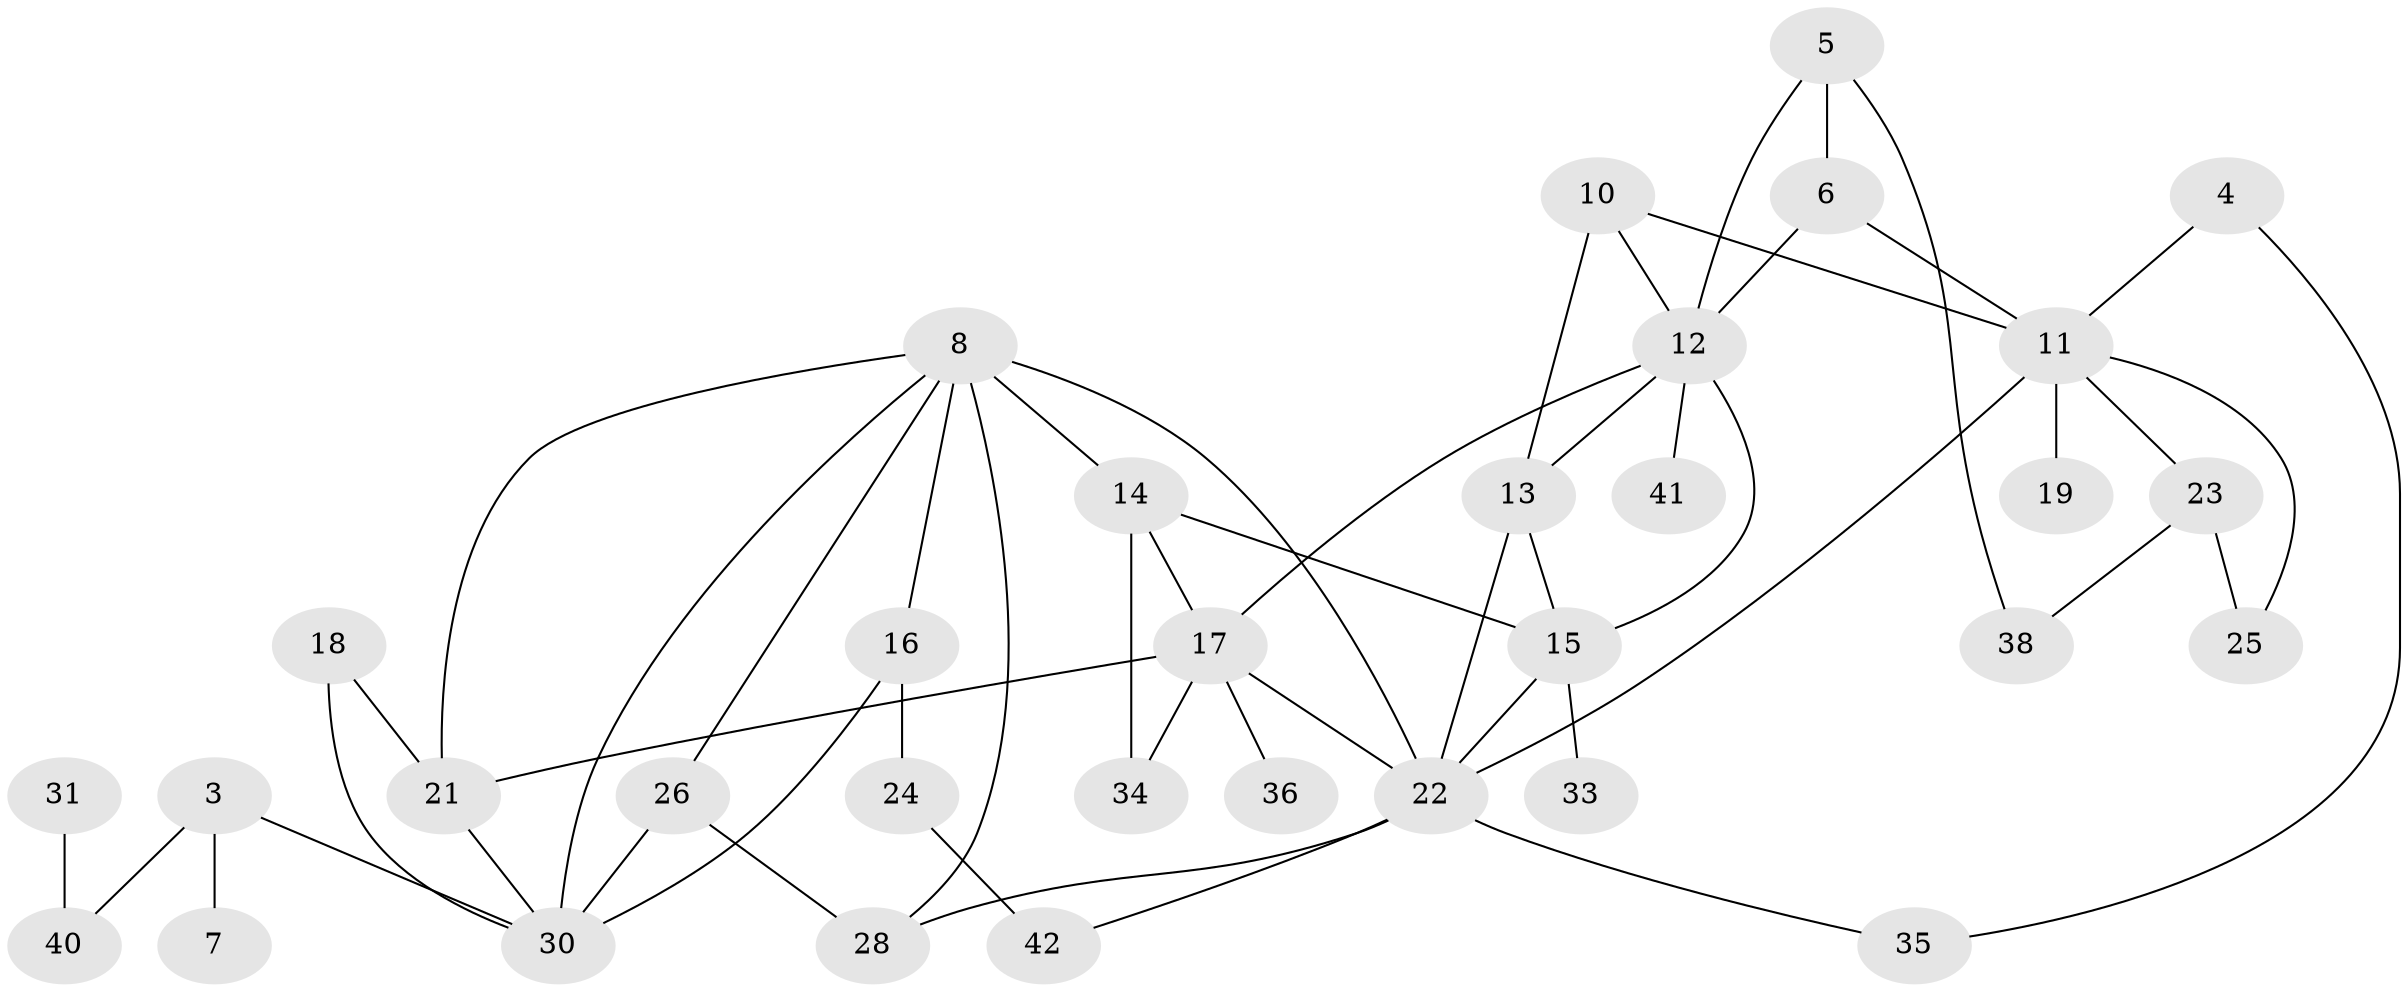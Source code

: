 // original degree distribution, {0: 0.0963855421686747, 5: 0.060240963855421686, 2: 0.3253012048192771, 3: 0.20481927710843373, 1: 0.18072289156626506, 7: 0.012048192771084338, 4: 0.08433734939759036, 6: 0.03614457831325301}
// Generated by graph-tools (version 1.1) at 2025/33/03/09/25 02:33:37]
// undirected, 33 vertices, 53 edges
graph export_dot {
graph [start="1"]
  node [color=gray90,style=filled];
  3;
  4;
  5;
  6;
  7;
  8;
  10;
  11;
  12;
  13;
  14;
  15;
  16;
  17;
  18;
  19;
  21;
  22;
  23;
  24;
  25;
  26;
  28;
  30;
  31;
  33;
  34;
  35;
  36;
  38;
  40;
  41;
  42;
  3 -- 7 [weight=1.0];
  3 -- 30 [weight=1.0];
  3 -- 40 [weight=1.0];
  4 -- 11 [weight=1.0];
  4 -- 35 [weight=1.0];
  5 -- 6 [weight=1.0];
  5 -- 12 [weight=1.0];
  5 -- 38 [weight=1.0];
  6 -- 11 [weight=1.0];
  6 -- 12 [weight=1.0];
  8 -- 14 [weight=1.0];
  8 -- 16 [weight=1.0];
  8 -- 21 [weight=1.0];
  8 -- 22 [weight=2.0];
  8 -- 26 [weight=1.0];
  8 -- 28 [weight=1.0];
  8 -- 30 [weight=1.0];
  10 -- 11 [weight=1.0];
  10 -- 12 [weight=1.0];
  10 -- 13 [weight=1.0];
  11 -- 19 [weight=1.0];
  11 -- 22 [weight=1.0];
  11 -- 23 [weight=1.0];
  11 -- 25 [weight=1.0];
  12 -- 13 [weight=1.0];
  12 -- 15 [weight=2.0];
  12 -- 17 [weight=1.0];
  12 -- 41 [weight=1.0];
  13 -- 15 [weight=1.0];
  13 -- 22 [weight=1.0];
  14 -- 15 [weight=1.0];
  14 -- 17 [weight=1.0];
  14 -- 34 [weight=2.0];
  15 -- 22 [weight=1.0];
  15 -- 33 [weight=1.0];
  16 -- 24 [weight=1.0];
  16 -- 30 [weight=1.0];
  17 -- 21 [weight=1.0];
  17 -- 22 [weight=1.0];
  17 -- 34 [weight=1.0];
  17 -- 36 [weight=1.0];
  18 -- 21 [weight=1.0];
  18 -- 30 [weight=1.0];
  21 -- 30 [weight=1.0];
  22 -- 28 [weight=1.0];
  22 -- 35 [weight=1.0];
  22 -- 42 [weight=1.0];
  23 -- 25 [weight=1.0];
  23 -- 38 [weight=1.0];
  24 -- 42 [weight=1.0];
  26 -- 28 [weight=2.0];
  26 -- 30 [weight=2.0];
  31 -- 40 [weight=1.0];
}
